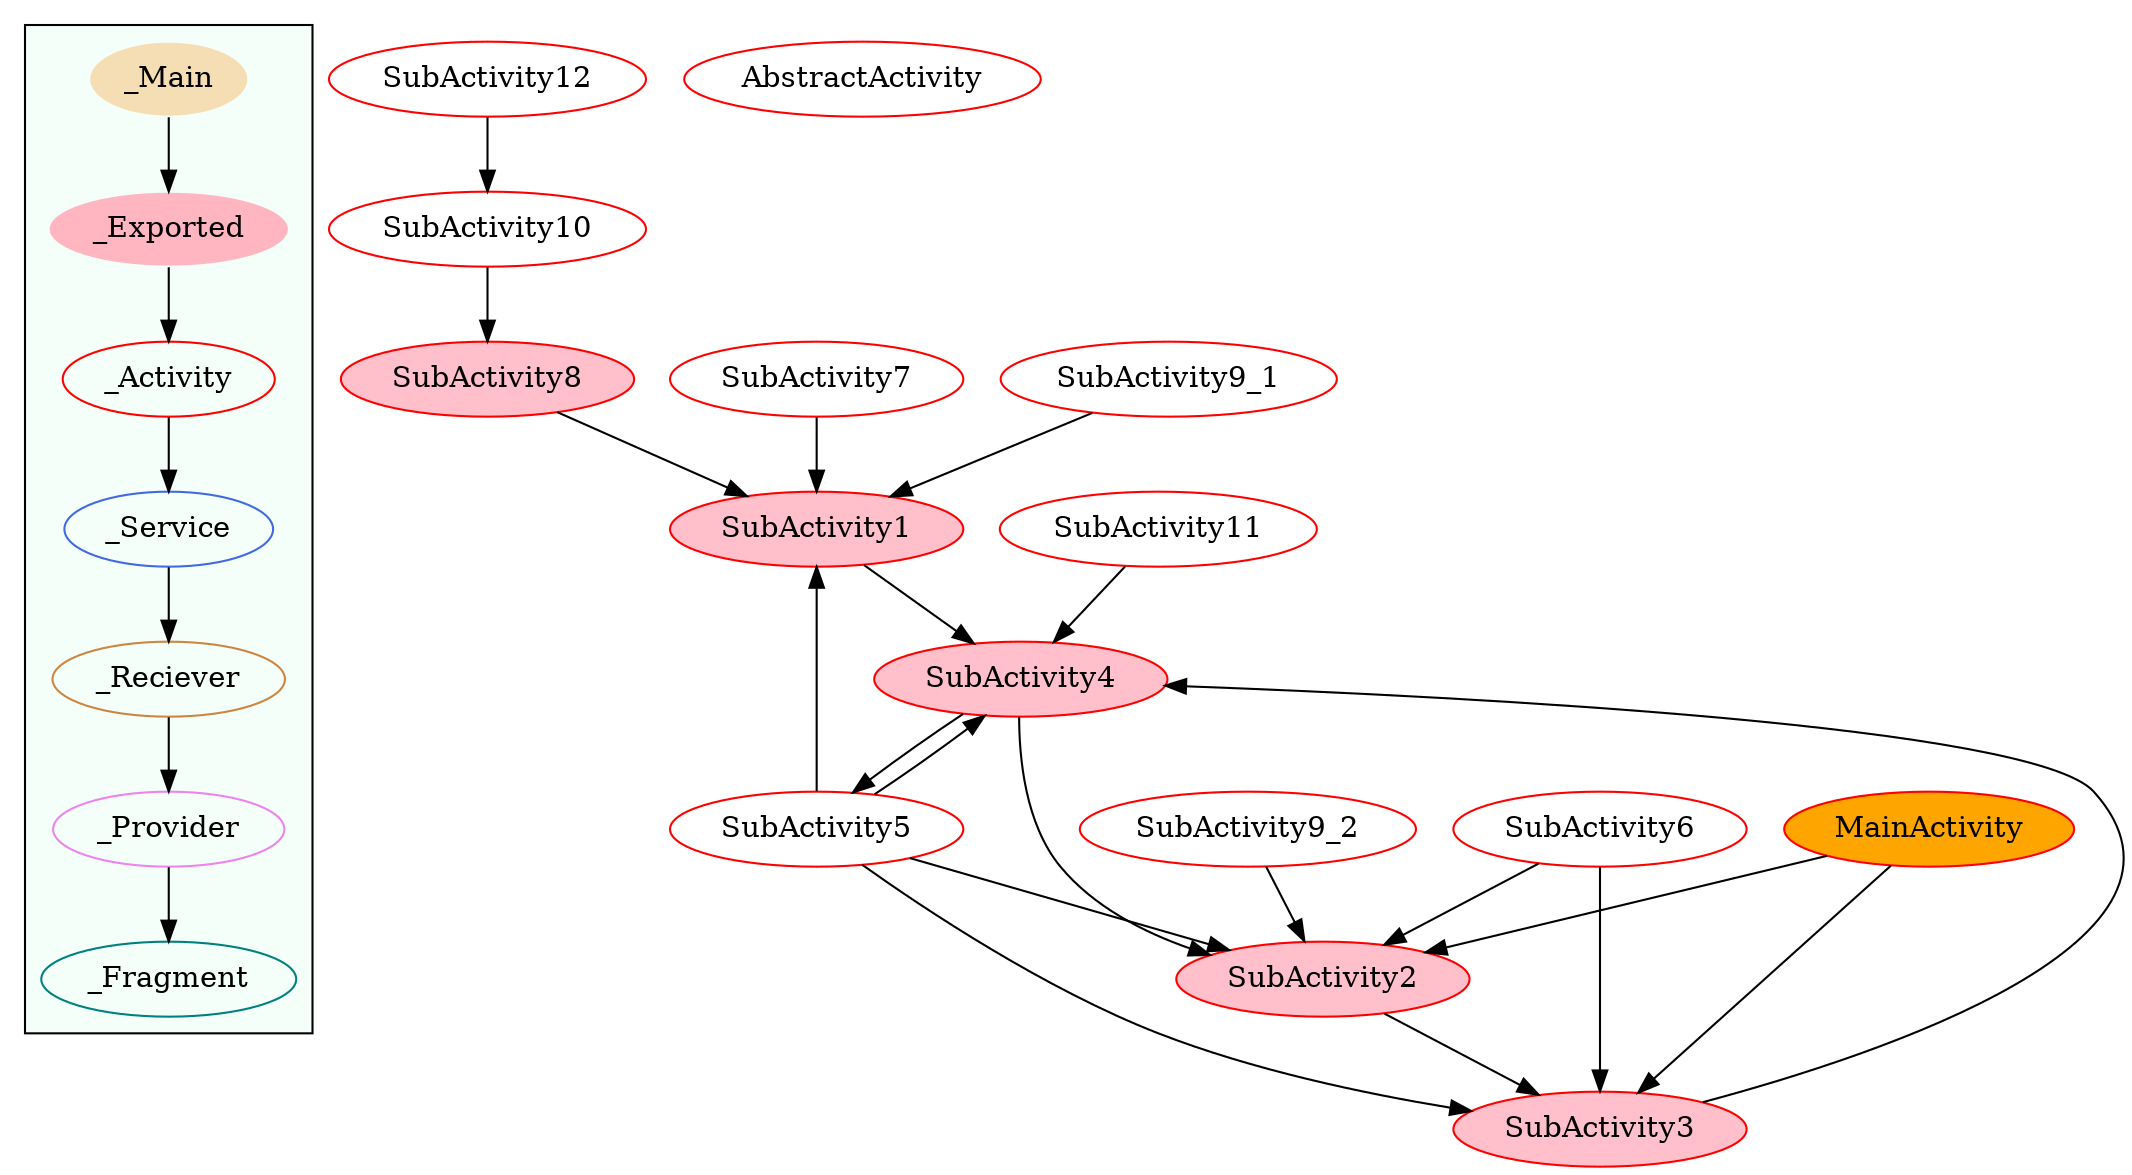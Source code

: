 digraph G {
subgraph cluster_legend{ 
bgcolor=mintcream;
_Activity[color = red];
_Service[color = royalblue];
_Provider[color = violet];
_Reciever[color = peru];
_Fragment[color = teal];
_Main[style=filled, fillcolor=wheat, color = mintcream];
_Exported[style=filled, fillcolor=lightpink, color = mintcream];
_Main -> _Exported -> _Activity -> _Service -> _Reciever -> _Provider -> _Fragment; 
}
SubActivity1[style=filled, fillcolor=pink, color = red];
SubActivity4[style=filled, fillcolor=pink, color = red];
SubActivity10[color = red];
SubActivity5[color = red];
SubActivity2[style=filled, fillcolor=pink, color = red];
SubActivity12[color = red];
SubActivity3[style=filled, fillcolor=pink, color = red];
AbstractActivity[color = red];
SubActivity11[color = red];
SubActivity8[style=filled, fillcolor=pink, color = red];
SubActivity6[color = red];
SubActivity7[color = red];
SubActivity9_1[color = red];
SubActivity9_2[color = red];
MainActivity[style=filled, fillcolor=orange, color = red];
SubActivity1->SubActivity4;
SubActivity4->SubActivity2;
SubActivity4->SubActivity5;
SubActivity10->SubActivity8;
SubActivity5->SubActivity2;
SubActivity5->SubActivity1;
SubActivity5->SubActivity4;
SubActivity5->SubActivity3;
SubActivity2->SubActivity3;
SubActivity12->SubActivity10;
SubActivity11->SubActivity4;
SubActivity3->SubActivity4;
SubActivity8->SubActivity1;
SubActivity6->SubActivity2;
SubActivity6->SubActivity3;
SubActivity7->SubActivity1;
SubActivity9_1->SubActivity1;
SubActivity9_2->SubActivity2;
MainActivity->SubActivity3;
MainActivity->SubActivity2;
}
